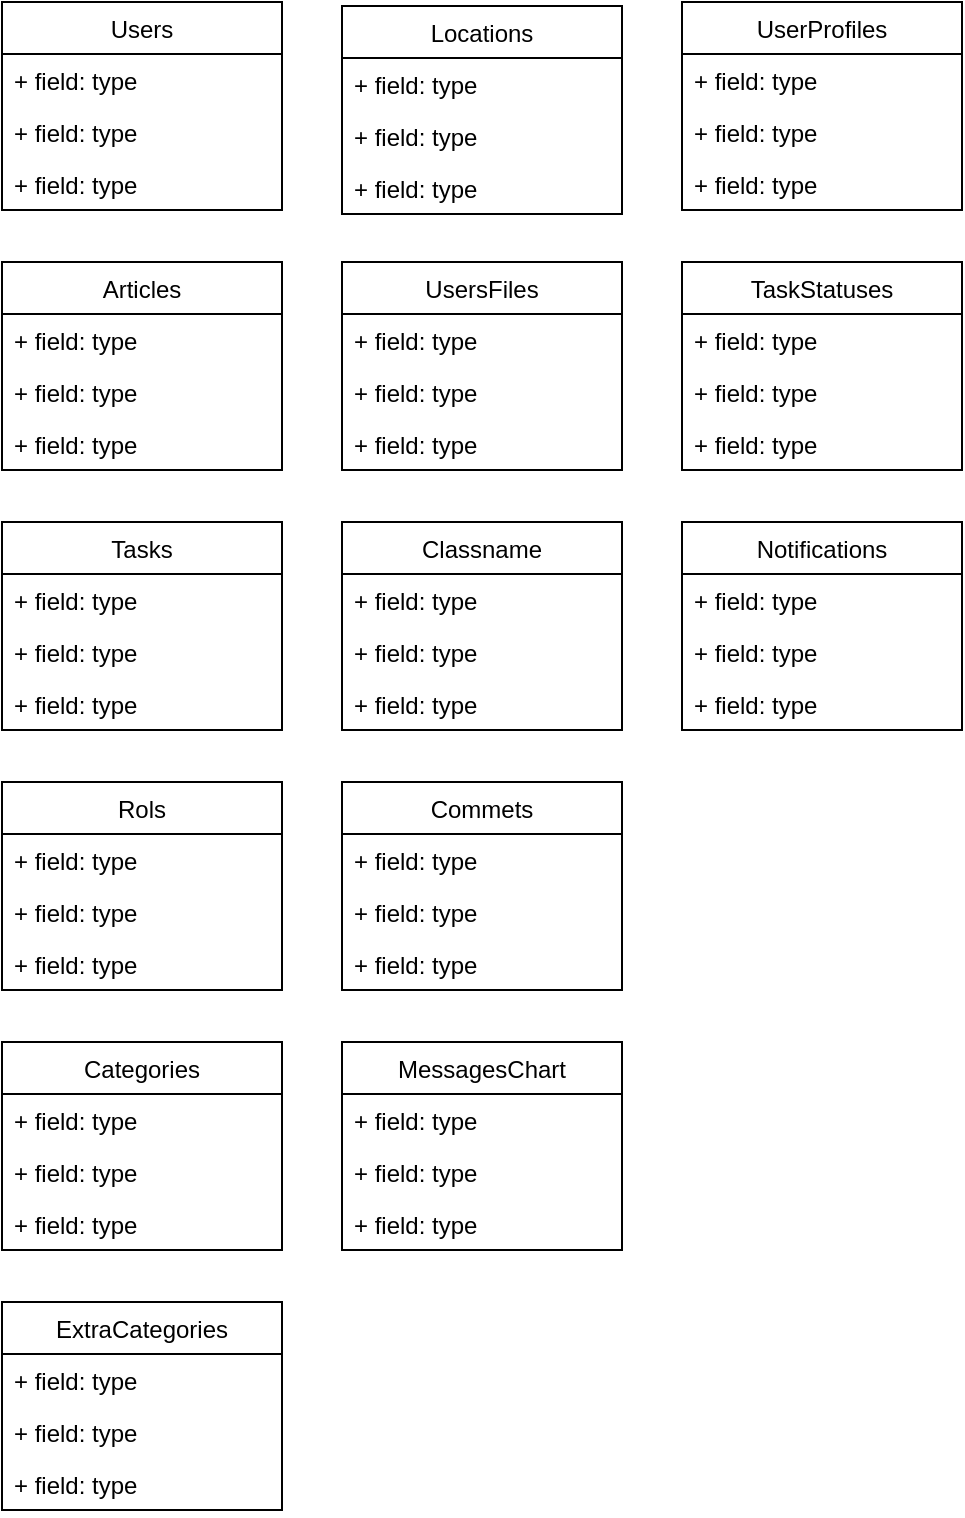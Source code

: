 <mxfile version="12.5.6" type="device"><diagram id="Rrya0V3wpep7MsRoBrEG" name="Classes"><mxGraphModel dx="1422" dy="745" grid="1" gridSize="10" guides="1" tooltips="1" connect="1" arrows="1" fold="1" page="1" pageScale="1" pageWidth="827" pageHeight="1169" math="0" shadow="0"><root><mxCell id="0"/><mxCell id="1" parent="0"/><mxCell id="6MuCqjkGDb9Xa9-d1vVi-1" value="Users" style="swimlane;fontStyle=0;childLayout=stackLayout;horizontal=1;startSize=26;fillColor=none;horizontalStack=0;resizeParent=1;resizeParentMax=0;resizeLast=0;collapsible=1;marginBottom=0;" vertex="1" parent="1"><mxGeometry x="20" y="20" width="140" height="104" as="geometry"/></mxCell><mxCell id="6MuCqjkGDb9Xa9-d1vVi-2" value="+ field: type" style="text;strokeColor=none;fillColor=none;align=left;verticalAlign=top;spacingLeft=4;spacingRight=4;overflow=hidden;rotatable=0;points=[[0,0.5],[1,0.5]];portConstraint=eastwest;" vertex="1" parent="6MuCqjkGDb9Xa9-d1vVi-1"><mxGeometry y="26" width="140" height="26" as="geometry"/></mxCell><mxCell id="6MuCqjkGDb9Xa9-d1vVi-3" value="+ field: type" style="text;strokeColor=none;fillColor=none;align=left;verticalAlign=top;spacingLeft=4;spacingRight=4;overflow=hidden;rotatable=0;points=[[0,0.5],[1,0.5]];portConstraint=eastwest;" vertex="1" parent="6MuCqjkGDb9Xa9-d1vVi-1"><mxGeometry y="52" width="140" height="26" as="geometry"/></mxCell><mxCell id="6MuCqjkGDb9Xa9-d1vVi-4" value="+ field: type" style="text;strokeColor=none;fillColor=none;align=left;verticalAlign=top;spacingLeft=4;spacingRight=4;overflow=hidden;rotatable=0;points=[[0,0.5],[1,0.5]];portConstraint=eastwest;" vertex="1" parent="6MuCqjkGDb9Xa9-d1vVi-1"><mxGeometry y="78" width="140" height="26" as="geometry"/></mxCell><mxCell id="6MuCqjkGDb9Xa9-d1vVi-5" value="Articles" style="swimlane;fontStyle=0;childLayout=stackLayout;horizontal=1;startSize=26;fillColor=none;horizontalStack=0;resizeParent=1;resizeParentMax=0;resizeLast=0;collapsible=1;marginBottom=0;" vertex="1" parent="1"><mxGeometry x="20" y="150" width="140" height="104" as="geometry"/></mxCell><mxCell id="6MuCqjkGDb9Xa9-d1vVi-6" value="+ field: type" style="text;strokeColor=none;fillColor=none;align=left;verticalAlign=top;spacingLeft=4;spacingRight=4;overflow=hidden;rotatable=0;points=[[0,0.5],[1,0.5]];portConstraint=eastwest;" vertex="1" parent="6MuCqjkGDb9Xa9-d1vVi-5"><mxGeometry y="26" width="140" height="26" as="geometry"/></mxCell><mxCell id="6MuCqjkGDb9Xa9-d1vVi-7" value="+ field: type" style="text;strokeColor=none;fillColor=none;align=left;verticalAlign=top;spacingLeft=4;spacingRight=4;overflow=hidden;rotatable=0;points=[[0,0.5],[1,0.5]];portConstraint=eastwest;" vertex="1" parent="6MuCqjkGDb9Xa9-d1vVi-5"><mxGeometry y="52" width="140" height="26" as="geometry"/></mxCell><mxCell id="6MuCqjkGDb9Xa9-d1vVi-8" value="+ field: type" style="text;strokeColor=none;fillColor=none;align=left;verticalAlign=top;spacingLeft=4;spacingRight=4;overflow=hidden;rotatable=0;points=[[0,0.5],[1,0.5]];portConstraint=eastwest;" vertex="1" parent="6MuCqjkGDb9Xa9-d1vVi-5"><mxGeometry y="78" width="140" height="26" as="geometry"/></mxCell><mxCell id="6MuCqjkGDb9Xa9-d1vVi-9" value="Tasks" style="swimlane;fontStyle=0;childLayout=stackLayout;horizontal=1;startSize=26;fillColor=none;horizontalStack=0;resizeParent=1;resizeParentMax=0;resizeLast=0;collapsible=1;marginBottom=0;" vertex="1" parent="1"><mxGeometry x="20" y="280" width="140" height="104" as="geometry"/></mxCell><mxCell id="6MuCqjkGDb9Xa9-d1vVi-10" value="+ field: type" style="text;strokeColor=none;fillColor=none;align=left;verticalAlign=top;spacingLeft=4;spacingRight=4;overflow=hidden;rotatable=0;points=[[0,0.5],[1,0.5]];portConstraint=eastwest;" vertex="1" parent="6MuCqjkGDb9Xa9-d1vVi-9"><mxGeometry y="26" width="140" height="26" as="geometry"/></mxCell><mxCell id="6MuCqjkGDb9Xa9-d1vVi-11" value="+ field: type" style="text;strokeColor=none;fillColor=none;align=left;verticalAlign=top;spacingLeft=4;spacingRight=4;overflow=hidden;rotatable=0;points=[[0,0.5],[1,0.5]];portConstraint=eastwest;" vertex="1" parent="6MuCqjkGDb9Xa9-d1vVi-9"><mxGeometry y="52" width="140" height="26" as="geometry"/></mxCell><mxCell id="6MuCqjkGDb9Xa9-d1vVi-12" value="+ field: type" style="text;strokeColor=none;fillColor=none;align=left;verticalAlign=top;spacingLeft=4;spacingRight=4;overflow=hidden;rotatable=0;points=[[0,0.5],[1,0.5]];portConstraint=eastwest;" vertex="1" parent="6MuCqjkGDb9Xa9-d1vVi-9"><mxGeometry y="78" width="140" height="26" as="geometry"/></mxCell><mxCell id="6MuCqjkGDb9Xa9-d1vVi-13" value="Rols" style="swimlane;fontStyle=0;childLayout=stackLayout;horizontal=1;startSize=26;fillColor=none;horizontalStack=0;resizeParent=1;resizeParentMax=0;resizeLast=0;collapsible=1;marginBottom=0;" vertex="1" parent="1"><mxGeometry x="20" y="410" width="140" height="104" as="geometry"/></mxCell><mxCell id="6MuCqjkGDb9Xa9-d1vVi-14" value="+ field: type" style="text;strokeColor=none;fillColor=none;align=left;verticalAlign=top;spacingLeft=4;spacingRight=4;overflow=hidden;rotatable=0;points=[[0,0.5],[1,0.5]];portConstraint=eastwest;" vertex="1" parent="6MuCqjkGDb9Xa9-d1vVi-13"><mxGeometry y="26" width="140" height="26" as="geometry"/></mxCell><mxCell id="6MuCqjkGDb9Xa9-d1vVi-15" value="+ field: type" style="text;strokeColor=none;fillColor=none;align=left;verticalAlign=top;spacingLeft=4;spacingRight=4;overflow=hidden;rotatable=0;points=[[0,0.5],[1,0.5]];portConstraint=eastwest;" vertex="1" parent="6MuCqjkGDb9Xa9-d1vVi-13"><mxGeometry y="52" width="140" height="26" as="geometry"/></mxCell><mxCell id="6MuCqjkGDb9Xa9-d1vVi-16" value="+ field: type" style="text;strokeColor=none;fillColor=none;align=left;verticalAlign=top;spacingLeft=4;spacingRight=4;overflow=hidden;rotatable=0;points=[[0,0.5],[1,0.5]];portConstraint=eastwest;" vertex="1" parent="6MuCqjkGDb9Xa9-d1vVi-13"><mxGeometry y="78" width="140" height="26" as="geometry"/></mxCell><mxCell id="6MuCqjkGDb9Xa9-d1vVi-17" value="Categories" style="swimlane;fontStyle=0;childLayout=stackLayout;horizontal=1;startSize=26;fillColor=none;horizontalStack=0;resizeParent=1;resizeParentMax=0;resizeLast=0;collapsible=1;marginBottom=0;" vertex="1" parent="1"><mxGeometry x="20" y="540" width="140" height="104" as="geometry"/></mxCell><mxCell id="6MuCqjkGDb9Xa9-d1vVi-18" value="+ field: type" style="text;strokeColor=none;fillColor=none;align=left;verticalAlign=top;spacingLeft=4;spacingRight=4;overflow=hidden;rotatable=0;points=[[0,0.5],[1,0.5]];portConstraint=eastwest;" vertex="1" parent="6MuCqjkGDb9Xa9-d1vVi-17"><mxGeometry y="26" width="140" height="26" as="geometry"/></mxCell><mxCell id="6MuCqjkGDb9Xa9-d1vVi-19" value="+ field: type" style="text;strokeColor=none;fillColor=none;align=left;verticalAlign=top;spacingLeft=4;spacingRight=4;overflow=hidden;rotatable=0;points=[[0,0.5],[1,0.5]];portConstraint=eastwest;" vertex="1" parent="6MuCqjkGDb9Xa9-d1vVi-17"><mxGeometry y="52" width="140" height="26" as="geometry"/></mxCell><mxCell id="6MuCqjkGDb9Xa9-d1vVi-20" value="+ field: type" style="text;strokeColor=none;fillColor=none;align=left;verticalAlign=top;spacingLeft=4;spacingRight=4;overflow=hidden;rotatable=0;points=[[0,0.5],[1,0.5]];portConstraint=eastwest;" vertex="1" parent="6MuCqjkGDb9Xa9-d1vVi-17"><mxGeometry y="78" width="140" height="26" as="geometry"/></mxCell><mxCell id="6MuCqjkGDb9Xa9-d1vVi-21" value="ExtraCategories" style="swimlane;fontStyle=0;childLayout=stackLayout;horizontal=1;startSize=26;fillColor=none;horizontalStack=0;resizeParent=1;resizeParentMax=0;resizeLast=0;collapsible=1;marginBottom=0;" vertex="1" parent="1"><mxGeometry x="20" y="670" width="140" height="104" as="geometry"/></mxCell><mxCell id="6MuCqjkGDb9Xa9-d1vVi-22" value="+ field: type" style="text;strokeColor=none;fillColor=none;align=left;verticalAlign=top;spacingLeft=4;spacingRight=4;overflow=hidden;rotatable=0;points=[[0,0.5],[1,0.5]];portConstraint=eastwest;" vertex="1" parent="6MuCqjkGDb9Xa9-d1vVi-21"><mxGeometry y="26" width="140" height="26" as="geometry"/></mxCell><mxCell id="6MuCqjkGDb9Xa9-d1vVi-23" value="+ field: type" style="text;strokeColor=none;fillColor=none;align=left;verticalAlign=top;spacingLeft=4;spacingRight=4;overflow=hidden;rotatable=0;points=[[0,0.5],[1,0.5]];portConstraint=eastwest;" vertex="1" parent="6MuCqjkGDb9Xa9-d1vVi-21"><mxGeometry y="52" width="140" height="26" as="geometry"/></mxCell><mxCell id="6MuCqjkGDb9Xa9-d1vVi-24" value="+ field: type" style="text;strokeColor=none;fillColor=none;align=left;verticalAlign=top;spacingLeft=4;spacingRight=4;overflow=hidden;rotatable=0;points=[[0,0.5],[1,0.5]];portConstraint=eastwest;" vertex="1" parent="6MuCqjkGDb9Xa9-d1vVi-21"><mxGeometry y="78" width="140" height="26" as="geometry"/></mxCell><mxCell id="6MuCqjkGDb9Xa9-d1vVi-25" value="Locations" style="swimlane;fontStyle=0;childLayout=stackLayout;horizontal=1;startSize=26;fillColor=none;horizontalStack=0;resizeParent=1;resizeParentMax=0;resizeLast=0;collapsible=1;marginBottom=0;" vertex="1" parent="1"><mxGeometry x="190" y="22" width="140" height="104" as="geometry"/></mxCell><mxCell id="6MuCqjkGDb9Xa9-d1vVi-26" value="+ field: type" style="text;strokeColor=none;fillColor=none;align=left;verticalAlign=top;spacingLeft=4;spacingRight=4;overflow=hidden;rotatable=0;points=[[0,0.5],[1,0.5]];portConstraint=eastwest;" vertex="1" parent="6MuCqjkGDb9Xa9-d1vVi-25"><mxGeometry y="26" width="140" height="26" as="geometry"/></mxCell><mxCell id="6MuCqjkGDb9Xa9-d1vVi-27" value="+ field: type" style="text;strokeColor=none;fillColor=none;align=left;verticalAlign=top;spacingLeft=4;spacingRight=4;overflow=hidden;rotatable=0;points=[[0,0.5],[1,0.5]];portConstraint=eastwest;" vertex="1" parent="6MuCqjkGDb9Xa9-d1vVi-25"><mxGeometry y="52" width="140" height="26" as="geometry"/></mxCell><mxCell id="6MuCqjkGDb9Xa9-d1vVi-28" value="+ field: type" style="text;strokeColor=none;fillColor=none;align=left;verticalAlign=top;spacingLeft=4;spacingRight=4;overflow=hidden;rotatable=0;points=[[0,0.5],[1,0.5]];portConstraint=eastwest;" vertex="1" parent="6MuCqjkGDb9Xa9-d1vVi-25"><mxGeometry y="78" width="140" height="26" as="geometry"/></mxCell><mxCell id="6MuCqjkGDb9Xa9-d1vVi-29" value="UsersFiles" style="swimlane;fontStyle=0;childLayout=stackLayout;horizontal=1;startSize=26;fillColor=none;horizontalStack=0;resizeParent=1;resizeParentMax=0;resizeLast=0;collapsible=1;marginBottom=0;" vertex="1" parent="1"><mxGeometry x="190" y="150" width="140" height="104" as="geometry"/></mxCell><mxCell id="6MuCqjkGDb9Xa9-d1vVi-30" value="+ field: type" style="text;strokeColor=none;fillColor=none;align=left;verticalAlign=top;spacingLeft=4;spacingRight=4;overflow=hidden;rotatable=0;points=[[0,0.5],[1,0.5]];portConstraint=eastwest;" vertex="1" parent="6MuCqjkGDb9Xa9-d1vVi-29"><mxGeometry y="26" width="140" height="26" as="geometry"/></mxCell><mxCell id="6MuCqjkGDb9Xa9-d1vVi-31" value="+ field: type" style="text;strokeColor=none;fillColor=none;align=left;verticalAlign=top;spacingLeft=4;spacingRight=4;overflow=hidden;rotatable=0;points=[[0,0.5],[1,0.5]];portConstraint=eastwest;" vertex="1" parent="6MuCqjkGDb9Xa9-d1vVi-29"><mxGeometry y="52" width="140" height="26" as="geometry"/></mxCell><mxCell id="6MuCqjkGDb9Xa9-d1vVi-32" value="+ field: type" style="text;strokeColor=none;fillColor=none;align=left;verticalAlign=top;spacingLeft=4;spacingRight=4;overflow=hidden;rotatable=0;points=[[0,0.5],[1,0.5]];portConstraint=eastwest;" vertex="1" parent="6MuCqjkGDb9Xa9-d1vVi-29"><mxGeometry y="78" width="140" height="26" as="geometry"/></mxCell><mxCell id="6MuCqjkGDb9Xa9-d1vVi-33" value="Classname" style="swimlane;fontStyle=0;childLayout=stackLayout;horizontal=1;startSize=26;fillColor=none;horizontalStack=0;resizeParent=1;resizeParentMax=0;resizeLast=0;collapsible=1;marginBottom=0;" vertex="1" parent="1"><mxGeometry x="190" y="280" width="140" height="104" as="geometry"/></mxCell><mxCell id="6MuCqjkGDb9Xa9-d1vVi-34" value="+ field: type" style="text;strokeColor=none;fillColor=none;align=left;verticalAlign=top;spacingLeft=4;spacingRight=4;overflow=hidden;rotatable=0;points=[[0,0.5],[1,0.5]];portConstraint=eastwest;" vertex="1" parent="6MuCqjkGDb9Xa9-d1vVi-33"><mxGeometry y="26" width="140" height="26" as="geometry"/></mxCell><mxCell id="6MuCqjkGDb9Xa9-d1vVi-35" value="+ field: type" style="text;strokeColor=none;fillColor=none;align=left;verticalAlign=top;spacingLeft=4;spacingRight=4;overflow=hidden;rotatable=0;points=[[0,0.5],[1,0.5]];portConstraint=eastwest;" vertex="1" parent="6MuCqjkGDb9Xa9-d1vVi-33"><mxGeometry y="52" width="140" height="26" as="geometry"/></mxCell><mxCell id="6MuCqjkGDb9Xa9-d1vVi-36" value="+ field: type" style="text;strokeColor=none;fillColor=none;align=left;verticalAlign=top;spacingLeft=4;spacingRight=4;overflow=hidden;rotatable=0;points=[[0,0.5],[1,0.5]];portConstraint=eastwest;" vertex="1" parent="6MuCqjkGDb9Xa9-d1vVi-33"><mxGeometry y="78" width="140" height="26" as="geometry"/></mxCell><mxCell id="6MuCqjkGDb9Xa9-d1vVi-37" value="Commets" style="swimlane;fontStyle=0;childLayout=stackLayout;horizontal=1;startSize=26;fillColor=none;horizontalStack=0;resizeParent=1;resizeParentMax=0;resizeLast=0;collapsible=1;marginBottom=0;" vertex="1" parent="1"><mxGeometry x="190" y="410" width="140" height="104" as="geometry"/></mxCell><mxCell id="6MuCqjkGDb9Xa9-d1vVi-38" value="+ field: type" style="text;strokeColor=none;fillColor=none;align=left;verticalAlign=top;spacingLeft=4;spacingRight=4;overflow=hidden;rotatable=0;points=[[0,0.5],[1,0.5]];portConstraint=eastwest;" vertex="1" parent="6MuCqjkGDb9Xa9-d1vVi-37"><mxGeometry y="26" width="140" height="26" as="geometry"/></mxCell><mxCell id="6MuCqjkGDb9Xa9-d1vVi-39" value="+ field: type" style="text;strokeColor=none;fillColor=none;align=left;verticalAlign=top;spacingLeft=4;spacingRight=4;overflow=hidden;rotatable=0;points=[[0,0.5],[1,0.5]];portConstraint=eastwest;" vertex="1" parent="6MuCqjkGDb9Xa9-d1vVi-37"><mxGeometry y="52" width="140" height="26" as="geometry"/></mxCell><mxCell id="6MuCqjkGDb9Xa9-d1vVi-40" value="+ field: type" style="text;strokeColor=none;fillColor=none;align=left;verticalAlign=top;spacingLeft=4;spacingRight=4;overflow=hidden;rotatable=0;points=[[0,0.5],[1,0.5]];portConstraint=eastwest;" vertex="1" parent="6MuCqjkGDb9Xa9-d1vVi-37"><mxGeometry y="78" width="140" height="26" as="geometry"/></mxCell><mxCell id="6MuCqjkGDb9Xa9-d1vVi-41" value="MessagesChart" style="swimlane;fontStyle=0;childLayout=stackLayout;horizontal=1;startSize=26;fillColor=none;horizontalStack=0;resizeParent=1;resizeParentMax=0;resizeLast=0;collapsible=1;marginBottom=0;" vertex="1" parent="1"><mxGeometry x="190" y="540" width="140" height="104" as="geometry"/></mxCell><mxCell id="6MuCqjkGDb9Xa9-d1vVi-42" value="+ field: type" style="text;strokeColor=none;fillColor=none;align=left;verticalAlign=top;spacingLeft=4;spacingRight=4;overflow=hidden;rotatable=0;points=[[0,0.5],[1,0.5]];portConstraint=eastwest;" vertex="1" parent="6MuCqjkGDb9Xa9-d1vVi-41"><mxGeometry y="26" width="140" height="26" as="geometry"/></mxCell><mxCell id="6MuCqjkGDb9Xa9-d1vVi-43" value="+ field: type" style="text;strokeColor=none;fillColor=none;align=left;verticalAlign=top;spacingLeft=4;spacingRight=4;overflow=hidden;rotatable=0;points=[[0,0.5],[1,0.5]];portConstraint=eastwest;" vertex="1" parent="6MuCqjkGDb9Xa9-d1vVi-41"><mxGeometry y="52" width="140" height="26" as="geometry"/></mxCell><mxCell id="6MuCqjkGDb9Xa9-d1vVi-44" value="+ field: type" style="text;strokeColor=none;fillColor=none;align=left;verticalAlign=top;spacingLeft=4;spacingRight=4;overflow=hidden;rotatable=0;points=[[0,0.5],[1,0.5]];portConstraint=eastwest;" vertex="1" parent="6MuCqjkGDb9Xa9-d1vVi-41"><mxGeometry y="78" width="140" height="26" as="geometry"/></mxCell><mxCell id="6MuCqjkGDb9Xa9-d1vVi-45" value="UserProfiles" style="swimlane;fontStyle=0;childLayout=stackLayout;horizontal=1;startSize=26;fillColor=none;horizontalStack=0;resizeParent=1;resizeParentMax=0;resizeLast=0;collapsible=1;marginBottom=0;" vertex="1" parent="1"><mxGeometry x="360" y="20" width="140" height="104" as="geometry"/></mxCell><mxCell id="6MuCqjkGDb9Xa9-d1vVi-46" value="+ field: type" style="text;strokeColor=none;fillColor=none;align=left;verticalAlign=top;spacingLeft=4;spacingRight=4;overflow=hidden;rotatable=0;points=[[0,0.5],[1,0.5]];portConstraint=eastwest;" vertex="1" parent="6MuCqjkGDb9Xa9-d1vVi-45"><mxGeometry y="26" width="140" height="26" as="geometry"/></mxCell><mxCell id="6MuCqjkGDb9Xa9-d1vVi-47" value="+ field: type" style="text;strokeColor=none;fillColor=none;align=left;verticalAlign=top;spacingLeft=4;spacingRight=4;overflow=hidden;rotatable=0;points=[[0,0.5],[1,0.5]];portConstraint=eastwest;" vertex="1" parent="6MuCqjkGDb9Xa9-d1vVi-45"><mxGeometry y="52" width="140" height="26" as="geometry"/></mxCell><mxCell id="6MuCqjkGDb9Xa9-d1vVi-48" value="+ field: type" style="text;strokeColor=none;fillColor=none;align=left;verticalAlign=top;spacingLeft=4;spacingRight=4;overflow=hidden;rotatable=0;points=[[0,0.5],[1,0.5]];portConstraint=eastwest;" vertex="1" parent="6MuCqjkGDb9Xa9-d1vVi-45"><mxGeometry y="78" width="140" height="26" as="geometry"/></mxCell><mxCell id="6MuCqjkGDb9Xa9-d1vVi-49" value="TaskStatuses" style="swimlane;fontStyle=0;childLayout=stackLayout;horizontal=1;startSize=26;fillColor=none;horizontalStack=0;resizeParent=1;resizeParentMax=0;resizeLast=0;collapsible=1;marginBottom=0;" vertex="1" parent="1"><mxGeometry x="360" y="150" width="140" height="104" as="geometry"/></mxCell><mxCell id="6MuCqjkGDb9Xa9-d1vVi-50" value="+ field: type" style="text;strokeColor=none;fillColor=none;align=left;verticalAlign=top;spacingLeft=4;spacingRight=4;overflow=hidden;rotatable=0;points=[[0,0.5],[1,0.5]];portConstraint=eastwest;" vertex="1" parent="6MuCqjkGDb9Xa9-d1vVi-49"><mxGeometry y="26" width="140" height="26" as="geometry"/></mxCell><mxCell id="6MuCqjkGDb9Xa9-d1vVi-51" value="+ field: type" style="text;strokeColor=none;fillColor=none;align=left;verticalAlign=top;spacingLeft=4;spacingRight=4;overflow=hidden;rotatable=0;points=[[0,0.5],[1,0.5]];portConstraint=eastwest;" vertex="1" parent="6MuCqjkGDb9Xa9-d1vVi-49"><mxGeometry y="52" width="140" height="26" as="geometry"/></mxCell><mxCell id="6MuCqjkGDb9Xa9-d1vVi-52" value="+ field: type" style="text;strokeColor=none;fillColor=none;align=left;verticalAlign=top;spacingLeft=4;spacingRight=4;overflow=hidden;rotatable=0;points=[[0,0.5],[1,0.5]];portConstraint=eastwest;" vertex="1" parent="6MuCqjkGDb9Xa9-d1vVi-49"><mxGeometry y="78" width="140" height="26" as="geometry"/></mxCell><mxCell id="6MuCqjkGDb9Xa9-d1vVi-53" value="Notifications" style="swimlane;fontStyle=0;childLayout=stackLayout;horizontal=1;startSize=26;fillColor=none;horizontalStack=0;resizeParent=1;resizeParentMax=0;resizeLast=0;collapsible=1;marginBottom=0;" vertex="1" parent="1"><mxGeometry x="360" y="280" width="140" height="104" as="geometry"/></mxCell><mxCell id="6MuCqjkGDb9Xa9-d1vVi-54" value="+ field: type" style="text;strokeColor=none;fillColor=none;align=left;verticalAlign=top;spacingLeft=4;spacingRight=4;overflow=hidden;rotatable=0;points=[[0,0.5],[1,0.5]];portConstraint=eastwest;" vertex="1" parent="6MuCqjkGDb9Xa9-d1vVi-53"><mxGeometry y="26" width="140" height="26" as="geometry"/></mxCell><mxCell id="6MuCqjkGDb9Xa9-d1vVi-55" value="+ field: type" style="text;strokeColor=none;fillColor=none;align=left;verticalAlign=top;spacingLeft=4;spacingRight=4;overflow=hidden;rotatable=0;points=[[0,0.5],[1,0.5]];portConstraint=eastwest;" vertex="1" parent="6MuCqjkGDb9Xa9-d1vVi-53"><mxGeometry y="52" width="140" height="26" as="geometry"/></mxCell><mxCell id="6MuCqjkGDb9Xa9-d1vVi-56" value="+ field: type" style="text;strokeColor=none;fillColor=none;align=left;verticalAlign=top;spacingLeft=4;spacingRight=4;overflow=hidden;rotatable=0;points=[[0,0.5],[1,0.5]];portConstraint=eastwest;" vertex="1" parent="6MuCqjkGDb9Xa9-d1vVi-53"><mxGeometry y="78" width="140" height="26" as="geometry"/></mxCell></root></mxGraphModel></diagram></mxfile>